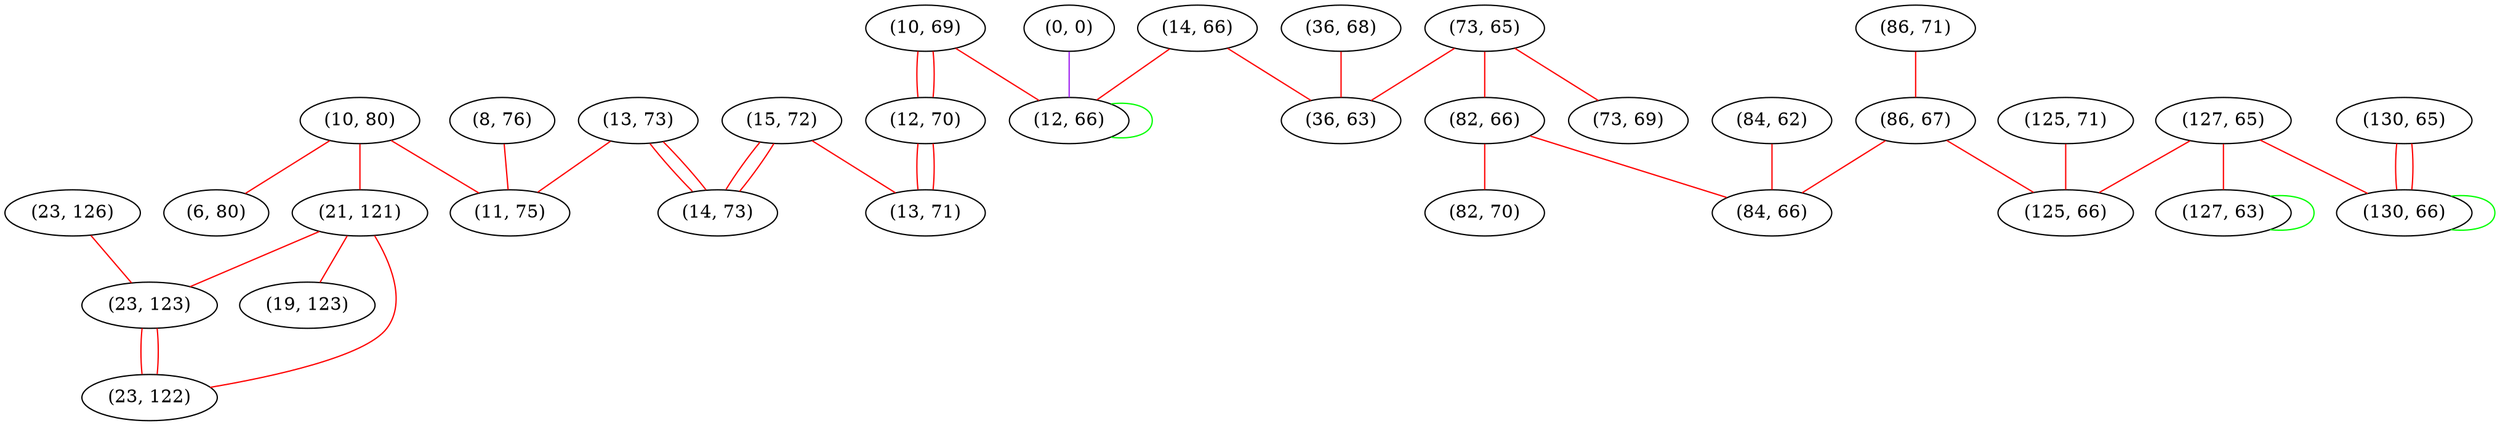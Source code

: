graph "" {
"(23, 126)";
"(73, 65)";
"(36, 68)";
"(84, 62)";
"(14, 66)";
"(36, 63)";
"(10, 69)";
"(8, 76)";
"(10, 80)";
"(86, 71)";
"(13, 73)";
"(6, 80)";
"(127, 65)";
"(86, 67)";
"(21, 121)";
"(0, 0)";
"(11, 75)";
"(82, 66)";
"(19, 123)";
"(130, 65)";
"(82, 70)";
"(15, 72)";
"(23, 123)";
"(14, 73)";
"(12, 66)";
"(125, 71)";
"(84, 66)";
"(12, 70)";
"(13, 71)";
"(125, 66)";
"(23, 122)";
"(130, 66)";
"(73, 69)";
"(127, 63)";
"(23, 126)" -- "(23, 123)"  [color=red, key=0, weight=1];
"(73, 65)" -- "(73, 69)"  [color=red, key=0, weight=1];
"(73, 65)" -- "(36, 63)"  [color=red, key=0, weight=1];
"(73, 65)" -- "(82, 66)"  [color=red, key=0, weight=1];
"(36, 68)" -- "(36, 63)"  [color=red, key=0, weight=1];
"(84, 62)" -- "(84, 66)"  [color=red, key=0, weight=1];
"(14, 66)" -- "(12, 66)"  [color=red, key=0, weight=1];
"(14, 66)" -- "(36, 63)"  [color=red, key=0, weight=1];
"(10, 69)" -- "(12, 66)"  [color=red, key=0, weight=1];
"(10, 69)" -- "(12, 70)"  [color=red, key=0, weight=1];
"(10, 69)" -- "(12, 70)"  [color=red, key=1, weight=1];
"(8, 76)" -- "(11, 75)"  [color=red, key=0, weight=1];
"(10, 80)" -- "(21, 121)"  [color=red, key=0, weight=1];
"(10, 80)" -- "(6, 80)"  [color=red, key=0, weight=1];
"(10, 80)" -- "(11, 75)"  [color=red, key=0, weight=1];
"(86, 71)" -- "(86, 67)"  [color=red, key=0, weight=1];
"(13, 73)" -- "(14, 73)"  [color=red, key=0, weight=1];
"(13, 73)" -- "(14, 73)"  [color=red, key=1, weight=1];
"(13, 73)" -- "(11, 75)"  [color=red, key=0, weight=1];
"(127, 65)" -- "(125, 66)"  [color=red, key=0, weight=1];
"(127, 65)" -- "(127, 63)"  [color=red, key=0, weight=1];
"(127, 65)" -- "(130, 66)"  [color=red, key=0, weight=1];
"(86, 67)" -- "(84, 66)"  [color=red, key=0, weight=1];
"(86, 67)" -- "(125, 66)"  [color=red, key=0, weight=1];
"(21, 121)" -- "(19, 123)"  [color=red, key=0, weight=1];
"(21, 121)" -- "(23, 122)"  [color=red, key=0, weight=1];
"(21, 121)" -- "(23, 123)"  [color=red, key=0, weight=1];
"(0, 0)" -- "(12, 66)"  [color=purple, key=0, weight=4];
"(82, 66)" -- "(84, 66)"  [color=red, key=0, weight=1];
"(82, 66)" -- "(82, 70)"  [color=red, key=0, weight=1];
"(130, 65)" -- "(130, 66)"  [color=red, key=0, weight=1];
"(130, 65)" -- "(130, 66)"  [color=red, key=1, weight=1];
"(15, 72)" -- "(14, 73)"  [color=red, key=0, weight=1];
"(15, 72)" -- "(14, 73)"  [color=red, key=1, weight=1];
"(15, 72)" -- "(13, 71)"  [color=red, key=0, weight=1];
"(23, 123)" -- "(23, 122)"  [color=red, key=0, weight=1];
"(23, 123)" -- "(23, 122)"  [color=red, key=1, weight=1];
"(12, 66)" -- "(12, 66)"  [color=green, key=0, weight=2];
"(125, 71)" -- "(125, 66)"  [color=red, key=0, weight=1];
"(12, 70)" -- "(13, 71)"  [color=red, key=0, weight=1];
"(12, 70)" -- "(13, 71)"  [color=red, key=1, weight=1];
"(130, 66)" -- "(130, 66)"  [color=green, key=0, weight=2];
"(127, 63)" -- "(127, 63)"  [color=green, key=0, weight=2];
}
